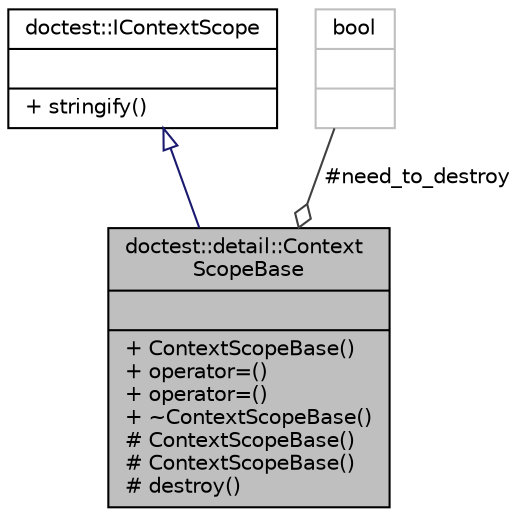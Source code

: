 digraph "doctest::detail::ContextScopeBase"
{
 // LATEX_PDF_SIZE
  edge [fontname="Helvetica",fontsize="10",labelfontname="Helvetica",labelfontsize="10"];
  node [fontname="Helvetica",fontsize="10",shape=record];
  Node1 [label="{doctest::detail::Context\lScopeBase\n||+ ContextScopeBase()\l+ operator=()\l+ operator=()\l+ ~ContextScopeBase()\l# ContextScopeBase()\l# ContextScopeBase()\l# destroy()\l}",height=0.2,width=0.4,color="black", fillcolor="grey75", style="filled", fontcolor="black",tooltip=" "];
  Node2 -> Node1 [dir="back",color="midnightblue",fontsize="10",style="solid",arrowtail="onormal",fontname="Helvetica"];
  Node2 [label="{doctest::IContextScope\n||+ stringify()\l}",height=0.2,width=0.4,color="black", fillcolor="white", style="filled",URL="$structdoctest_1_1IContextScope.html",tooltip=" "];
  Node3 -> Node1 [color="grey25",fontsize="10",style="solid",label=" #need_to_destroy" ,arrowhead="odiamond",fontname="Helvetica"];
  Node3 [label="{bool\n||}",height=0.2,width=0.4,color="grey75", fillcolor="white", style="filled",tooltip=" "];
}
